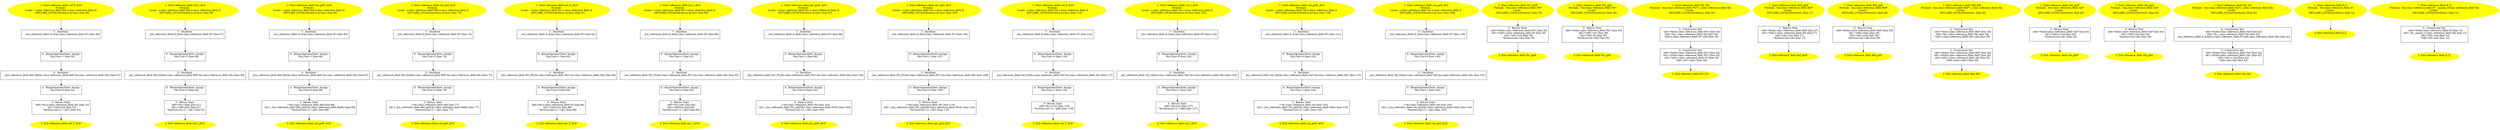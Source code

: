 /* @generated */
digraph iCFG {
"reference_field::ref_F_div0{d41d8cd98f00b204e9800998ecf8427e_ZN15reference_field10ref_F_div0Ev}.5376ac4040a6a7f900b4bb982e7422bc_1" [label="1: Start reference_field::ref_F_div0\nFormals: \nLocals:  r:class reference_field::Ref x:class reference_field::X \n   DECLARE_LOCALS(&return,&r,&x); [line 48]\n " color=yellow style=filled]
	

	 "reference_field::ref_F_div0{d41d8cd98f00b204e9800998ecf8427e_ZN15reference_field10ref_F_div0Ev}.5376ac4040a6a7f900b4bb982e7422bc_1" -> "reference_field::ref_F_div0{d41d8cd98f00b204e9800998ecf8427e_ZN15reference_field10ref_F_div0Ev}.5376ac4040a6a7f900b4bb982e7422bc_7" ;
"reference_field::ref_F_div0{d41d8cd98f00b204e9800998ecf8427e_ZN15reference_field10ref_F_div0Ev}.5376ac4040a6a7f900b4bb982e7422bc_2" [label="2: Exit reference_field::ref_F_div0 \n  " color=yellow style=filled]
	

"reference_field::ref_F_div0{d41d8cd98f00b204e9800998ecf8427e_ZN15reference_field10ref_F_div0Ev}.5376ac4040a6a7f900b4bb982e7422bc_3" [label="3:  Return Stmt \n   n$0=*&r.x:class reference_field::X& [line 53]\n  n$1=*n$0.f:int [line 53]\n  *&return:int=(1 / n$1) [line 53]\n " shape="box"]
	

	 "reference_field::ref_F_div0{d41d8cd98f00b204e9800998ecf8427e_ZN15reference_field10ref_F_div0Ev}.5376ac4040a6a7f900b4bb982e7422bc_3" -> "reference_field::ref_F_div0{d41d8cd98f00b204e9800998ecf8427e_ZN15reference_field10ref_F_div0Ev}.5376ac4040a6a7f900b4bb982e7422bc_2" ;
"reference_field::ref_F_div0{d41d8cd98f00b204e9800998ecf8427e_ZN15reference_field10ref_F_div0Ev}.5376ac4040a6a7f900b4bb982e7422bc_4" [label="4:  BinaryOperatorStmt: Assign \n   *&x.f:int=0 [line 52]\n " shape="box"]
	

	 "reference_field::ref_F_div0{d41d8cd98f00b204e9800998ecf8427e_ZN15reference_field10ref_F_div0Ev}.5376ac4040a6a7f900b4bb982e7422bc_4" -> "reference_field::ref_F_div0{d41d8cd98f00b204e9800998ecf8427e_ZN15reference_field10ref_F_div0Ev}.5376ac4040a6a7f900b4bb982e7422bc_3" ;
"reference_field::ref_F_div0{d41d8cd98f00b204e9800998ecf8427e_ZN15reference_field10ref_F_div0Ev}.5376ac4040a6a7f900b4bb982e7422bc_5" [label="5:  DeclStmt \n   _fun_reference_field::Ref_Ref(&r:class reference_field::Ref*,&x:class reference_field::X&) [line 51]\n " shape="box"]
	

	 "reference_field::ref_F_div0{d41d8cd98f00b204e9800998ecf8427e_ZN15reference_field10ref_F_div0Ev}.5376ac4040a6a7f900b4bb982e7422bc_5" -> "reference_field::ref_F_div0{d41d8cd98f00b204e9800998ecf8427e_ZN15reference_field10ref_F_div0Ev}.5376ac4040a6a7f900b4bb982e7422bc_4" ;
"reference_field::ref_F_div0{d41d8cd98f00b204e9800998ecf8427e_ZN15reference_field10ref_F_div0Ev}.5376ac4040a6a7f900b4bb982e7422bc_6" [label="6:  BinaryOperatorStmt: Assign \n   *&x.f:int=1 [line 50]\n " shape="box"]
	

	 "reference_field::ref_F_div0{d41d8cd98f00b204e9800998ecf8427e_ZN15reference_field10ref_F_div0Ev}.5376ac4040a6a7f900b4bb982e7422bc_6" -> "reference_field::ref_F_div0{d41d8cd98f00b204e9800998ecf8427e_ZN15reference_field10ref_F_div0Ev}.5376ac4040a6a7f900b4bb982e7422bc_5" ;
"reference_field::ref_F_div0{d41d8cd98f00b204e9800998ecf8427e_ZN15reference_field10ref_F_div0Ev}.5376ac4040a6a7f900b4bb982e7422bc_7" [label="7:  DeclStmt \n   _fun_reference_field::X_X(&x:class reference_field::X*) [line 49]\n " shape="box"]
	

	 "reference_field::ref_F_div0{d41d8cd98f00b204e9800998ecf8427e_ZN15reference_field10ref_F_div0Ev}.5376ac4040a6a7f900b4bb982e7422bc_7" -> "reference_field::ref_F_div0{d41d8cd98f00b204e9800998ecf8427e_ZN15reference_field10ref_F_div0Ev}.5376ac4040a6a7f900b4bb982e7422bc_6" ;
"reference_field::ref_I_div0{d41d8cd98f00b204e9800998ecf8427e_ZN15reference_field10ref_I_div0Ev}.0bd2008b8587002a989e1bcf33d28ccc_1" [label="1: Start reference_field::ref_I_div0\nFormals: \nLocals:  r:class reference_field::Ref x:class reference_field::X \n   DECLARE_LOCALS(&return,&r,&x); [line 56]\n " color=yellow style=filled]
	

	 "reference_field::ref_I_div0{d41d8cd98f00b204e9800998ecf8427e_ZN15reference_field10ref_I_div0Ev}.0bd2008b8587002a989e1bcf33d28ccc_1" -> "reference_field::ref_I_div0{d41d8cd98f00b204e9800998ecf8427e_ZN15reference_field10ref_I_div0Ev}.0bd2008b8587002a989e1bcf33d28ccc_7" ;
"reference_field::ref_I_div0{d41d8cd98f00b204e9800998ecf8427e_ZN15reference_field10ref_I_div0Ev}.0bd2008b8587002a989e1bcf33d28ccc_2" [label="2: Exit reference_field::ref_I_div0 \n  " color=yellow style=filled]
	

"reference_field::ref_I_div0{d41d8cd98f00b204e9800998ecf8427e_ZN15reference_field10ref_I_div0Ev}.0bd2008b8587002a989e1bcf33d28ccc_3" [label="3:  Return Stmt \n   n$0=*&r.i:int& [line 61]\n  n$1=*n$0:int& [line 61]\n  *&return:int=(1 / n$1) [line 61]\n " shape="box"]
	

	 "reference_field::ref_I_div0{d41d8cd98f00b204e9800998ecf8427e_ZN15reference_field10ref_I_div0Ev}.0bd2008b8587002a989e1bcf33d28ccc_3" -> "reference_field::ref_I_div0{d41d8cd98f00b204e9800998ecf8427e_ZN15reference_field10ref_I_div0Ev}.0bd2008b8587002a989e1bcf33d28ccc_2" ;
"reference_field::ref_I_div0{d41d8cd98f00b204e9800998ecf8427e_ZN15reference_field10ref_I_div0Ev}.0bd2008b8587002a989e1bcf33d28ccc_4" [label="4:  BinaryOperatorStmt: Assign \n   *&x.f:int=0 [line 60]\n " shape="box"]
	

	 "reference_field::ref_I_div0{d41d8cd98f00b204e9800998ecf8427e_ZN15reference_field10ref_I_div0Ev}.0bd2008b8587002a989e1bcf33d28ccc_4" -> "reference_field::ref_I_div0{d41d8cd98f00b204e9800998ecf8427e_ZN15reference_field10ref_I_div0Ev}.0bd2008b8587002a989e1bcf33d28ccc_3" ;
"reference_field::ref_I_div0{d41d8cd98f00b204e9800998ecf8427e_ZN15reference_field10ref_I_div0Ev}.0bd2008b8587002a989e1bcf33d28ccc_5" [label="5:  DeclStmt \n   _fun_reference_field::Ref_Ref(&r:class reference_field::Ref*,&x:class reference_field::X&) [line 59]\n " shape="box"]
	

	 "reference_field::ref_I_div0{d41d8cd98f00b204e9800998ecf8427e_ZN15reference_field10ref_I_div0Ev}.0bd2008b8587002a989e1bcf33d28ccc_5" -> "reference_field::ref_I_div0{d41d8cd98f00b204e9800998ecf8427e_ZN15reference_field10ref_I_div0Ev}.0bd2008b8587002a989e1bcf33d28ccc_4" ;
"reference_field::ref_I_div0{d41d8cd98f00b204e9800998ecf8427e_ZN15reference_field10ref_I_div0Ev}.0bd2008b8587002a989e1bcf33d28ccc_6" [label="6:  BinaryOperatorStmt: Assign \n   *&x.f:int=1 [line 58]\n " shape="box"]
	

	 "reference_field::ref_I_div0{d41d8cd98f00b204e9800998ecf8427e_ZN15reference_field10ref_I_div0Ev}.0bd2008b8587002a989e1bcf33d28ccc_6" -> "reference_field::ref_I_div0{d41d8cd98f00b204e9800998ecf8427e_ZN15reference_field10ref_I_div0Ev}.0bd2008b8587002a989e1bcf33d28ccc_5" ;
"reference_field::ref_I_div0{d41d8cd98f00b204e9800998ecf8427e_ZN15reference_field10ref_I_div0Ev}.0bd2008b8587002a989e1bcf33d28ccc_7" [label="7:  DeclStmt \n   _fun_reference_field::X_X(&x:class reference_field::X*) [line 57]\n " shape="box"]
	

	 "reference_field::ref_I_div0{d41d8cd98f00b204e9800998ecf8427e_ZN15reference_field10ref_I_div0Ev}.0bd2008b8587002a989e1bcf33d28ccc_7" -> "reference_field::ref_I_div0{d41d8cd98f00b204e9800998ecf8427e_ZN15reference_field10ref_I_div0Ev}.0bd2008b8587002a989e1bcf33d28ccc_6" ;
"reference_field::ref_getF_div0{d41d8cd98f00b204e9800998ecf8427e_ZN15reference_field13ref_getF_div0Ev.10c407c8a0c34ab17300a4da51a9364c_1" [label="1: Start reference_field::ref_getF_div0\nFormals: \nLocals:  r:class reference_field::Ref x:class reference_field::X \n   DECLARE_LOCALS(&return,&r,&x); [line 64]\n " color=yellow style=filled]
	

	 "reference_field::ref_getF_div0{d41d8cd98f00b204e9800998ecf8427e_ZN15reference_field13ref_getF_div0Ev.10c407c8a0c34ab17300a4da51a9364c_1" -> "reference_field::ref_getF_div0{d41d8cd98f00b204e9800998ecf8427e_ZN15reference_field13ref_getF_div0Ev.10c407c8a0c34ab17300a4da51a9364c_7" ;
"reference_field::ref_getF_div0{d41d8cd98f00b204e9800998ecf8427e_ZN15reference_field13ref_getF_div0Ev.10c407c8a0c34ab17300a4da51a9364c_2" [label="2: Exit reference_field::ref_getF_div0 \n  " color=yellow style=filled]
	

"reference_field::ref_getF_div0{d41d8cd98f00b204e9800998ecf8427e_ZN15reference_field13ref_getF_div0Ev.10c407c8a0c34ab17300a4da51a9364c_3" [label="3:  Return Stmt \n   _=*&r:class reference_field::Ref [line 69]\n  n$1=_fun_reference_field::Ref_getF(&r:class reference_field::Ref&) [line 69]\n  *&return:int=(1 / n$1) [line 69]\n " shape="box"]
	

	 "reference_field::ref_getF_div0{d41d8cd98f00b204e9800998ecf8427e_ZN15reference_field13ref_getF_div0Ev.10c407c8a0c34ab17300a4da51a9364c_3" -> "reference_field::ref_getF_div0{d41d8cd98f00b204e9800998ecf8427e_ZN15reference_field13ref_getF_div0Ev.10c407c8a0c34ab17300a4da51a9364c_2" ;
"reference_field::ref_getF_div0{d41d8cd98f00b204e9800998ecf8427e_ZN15reference_field13ref_getF_div0Ev.10c407c8a0c34ab17300a4da51a9364c_4" [label="4:  BinaryOperatorStmt: Assign \n   *&x.f:int=0 [line 68]\n " shape="box"]
	

	 "reference_field::ref_getF_div0{d41d8cd98f00b204e9800998ecf8427e_ZN15reference_field13ref_getF_div0Ev.10c407c8a0c34ab17300a4da51a9364c_4" -> "reference_field::ref_getF_div0{d41d8cd98f00b204e9800998ecf8427e_ZN15reference_field13ref_getF_div0Ev.10c407c8a0c34ab17300a4da51a9364c_3" ;
"reference_field::ref_getF_div0{d41d8cd98f00b204e9800998ecf8427e_ZN15reference_field13ref_getF_div0Ev.10c407c8a0c34ab17300a4da51a9364c_5" [label="5:  DeclStmt \n   _fun_reference_field::Ref_Ref(&r:class reference_field::Ref*,&x:class reference_field::X&) [line 67]\n " shape="box"]
	

	 "reference_field::ref_getF_div0{d41d8cd98f00b204e9800998ecf8427e_ZN15reference_field13ref_getF_div0Ev.10c407c8a0c34ab17300a4da51a9364c_5" -> "reference_field::ref_getF_div0{d41d8cd98f00b204e9800998ecf8427e_ZN15reference_field13ref_getF_div0Ev.10c407c8a0c34ab17300a4da51a9364c_4" ;
"reference_field::ref_getF_div0{d41d8cd98f00b204e9800998ecf8427e_ZN15reference_field13ref_getF_div0Ev.10c407c8a0c34ab17300a4da51a9364c_6" [label="6:  BinaryOperatorStmt: Assign \n   *&x.f:int=1 [line 66]\n " shape="box"]
	

	 "reference_field::ref_getF_div0{d41d8cd98f00b204e9800998ecf8427e_ZN15reference_field13ref_getF_div0Ev.10c407c8a0c34ab17300a4da51a9364c_6" -> "reference_field::ref_getF_div0{d41d8cd98f00b204e9800998ecf8427e_ZN15reference_field13ref_getF_div0Ev.10c407c8a0c34ab17300a4da51a9364c_5" ;
"reference_field::ref_getF_div0{d41d8cd98f00b204e9800998ecf8427e_ZN15reference_field13ref_getF_div0Ev.10c407c8a0c34ab17300a4da51a9364c_7" [label="7:  DeclStmt \n   _fun_reference_field::X_X(&x:class reference_field::X*) [line 65]\n " shape="box"]
	

	 "reference_field::ref_getF_div0{d41d8cd98f00b204e9800998ecf8427e_ZN15reference_field13ref_getF_div0Ev.10c407c8a0c34ab17300a4da51a9364c_7" -> "reference_field::ref_getF_div0{d41d8cd98f00b204e9800998ecf8427e_ZN15reference_field13ref_getF_div0Ev.10c407c8a0c34ab17300a4da51a9364c_6" ;
"reference_field::ref_getI_div0{d41d8cd98f00b204e9800998ecf8427e_ZN15reference_field13ref_getI_div0Ev.dad8cfad0f203c70ce2f1fa9f1b1fd02_1" [label="1: Start reference_field::ref_getI_div0\nFormals: \nLocals:  r:class reference_field::Ref x:class reference_field::X \n   DECLARE_LOCALS(&return,&r,&x); [line 72]\n " color=yellow style=filled]
	

	 "reference_field::ref_getI_div0{d41d8cd98f00b204e9800998ecf8427e_ZN15reference_field13ref_getI_div0Ev.dad8cfad0f203c70ce2f1fa9f1b1fd02_1" -> "reference_field::ref_getI_div0{d41d8cd98f00b204e9800998ecf8427e_ZN15reference_field13ref_getI_div0Ev.dad8cfad0f203c70ce2f1fa9f1b1fd02_7" ;
"reference_field::ref_getI_div0{d41d8cd98f00b204e9800998ecf8427e_ZN15reference_field13ref_getI_div0Ev.dad8cfad0f203c70ce2f1fa9f1b1fd02_2" [label="2: Exit reference_field::ref_getI_div0 \n  " color=yellow style=filled]
	

"reference_field::ref_getI_div0{d41d8cd98f00b204e9800998ecf8427e_ZN15reference_field13ref_getI_div0Ev.dad8cfad0f203c70ce2f1fa9f1b1fd02_3" [label="3:  Return Stmt \n   _=*&r:class reference_field::Ref [line 77]\n  n$1=_fun_reference_field::Ref_getI(&r:class reference_field::Ref&) [line 77]\n  *&return:int=(1 / n$1) [line 77]\n " shape="box"]
	

	 "reference_field::ref_getI_div0{d41d8cd98f00b204e9800998ecf8427e_ZN15reference_field13ref_getI_div0Ev.dad8cfad0f203c70ce2f1fa9f1b1fd02_3" -> "reference_field::ref_getI_div0{d41d8cd98f00b204e9800998ecf8427e_ZN15reference_field13ref_getI_div0Ev.dad8cfad0f203c70ce2f1fa9f1b1fd02_2" ;
"reference_field::ref_getI_div0{d41d8cd98f00b204e9800998ecf8427e_ZN15reference_field13ref_getI_div0Ev.dad8cfad0f203c70ce2f1fa9f1b1fd02_4" [label="4:  BinaryOperatorStmt: Assign \n   *&x.f:int=0 [line 76]\n " shape="box"]
	

	 "reference_field::ref_getI_div0{d41d8cd98f00b204e9800998ecf8427e_ZN15reference_field13ref_getI_div0Ev.dad8cfad0f203c70ce2f1fa9f1b1fd02_4" -> "reference_field::ref_getI_div0{d41d8cd98f00b204e9800998ecf8427e_ZN15reference_field13ref_getI_div0Ev.dad8cfad0f203c70ce2f1fa9f1b1fd02_3" ;
"reference_field::ref_getI_div0{d41d8cd98f00b204e9800998ecf8427e_ZN15reference_field13ref_getI_div0Ev.dad8cfad0f203c70ce2f1fa9f1b1fd02_5" [label="5:  DeclStmt \n   _fun_reference_field::Ref_Ref(&r:class reference_field::Ref*,&x:class reference_field::X&) [line 75]\n " shape="box"]
	

	 "reference_field::ref_getI_div0{d41d8cd98f00b204e9800998ecf8427e_ZN15reference_field13ref_getI_div0Ev.dad8cfad0f203c70ce2f1fa9f1b1fd02_5" -> "reference_field::ref_getI_div0{d41d8cd98f00b204e9800998ecf8427e_ZN15reference_field13ref_getI_div0Ev.dad8cfad0f203c70ce2f1fa9f1b1fd02_4" ;
"reference_field::ref_getI_div0{d41d8cd98f00b204e9800998ecf8427e_ZN15reference_field13ref_getI_div0Ev.dad8cfad0f203c70ce2f1fa9f1b1fd02_6" [label="6:  BinaryOperatorStmt: Assign \n   *&x.f:int=1 [line 74]\n " shape="box"]
	

	 "reference_field::ref_getI_div0{d41d8cd98f00b204e9800998ecf8427e_ZN15reference_field13ref_getI_div0Ev.dad8cfad0f203c70ce2f1fa9f1b1fd02_6" -> "reference_field::ref_getI_div0{d41d8cd98f00b204e9800998ecf8427e_ZN15reference_field13ref_getI_div0Ev.dad8cfad0f203c70ce2f1fa9f1b1fd02_5" ;
"reference_field::ref_getI_div0{d41d8cd98f00b204e9800998ecf8427e_ZN15reference_field13ref_getI_div0Ev.dad8cfad0f203c70ce2f1fa9f1b1fd02_7" [label="7:  DeclStmt \n   _fun_reference_field::X_X(&x:class reference_field::X*) [line 73]\n " shape="box"]
	

	 "reference_field::ref_getI_div0{d41d8cd98f00b204e9800998ecf8427e_ZN15reference_field13ref_getI_div0Ev.dad8cfad0f203c70ce2f1fa9f1b1fd02_7" -> "reference_field::ref_getI_div0{d41d8cd98f00b204e9800998ecf8427e_ZN15reference_field13ref_getI_div0Ev.dad8cfad0f203c70ce2f1fa9f1b1fd02_6" ;
"reference_field::ptr_F_div0{d41d8cd98f00b204e9800998ecf8427e_ZN15reference_field10ptr_F_div0Ev}.262a3d7d4a0e1e597de1da74fee2d040_1" [label="1: Start reference_field::ptr_F_div0\nFormals: \nLocals:  r:class reference_field::Ptr x:class reference_field::X \n   DECLARE_LOCALS(&return,&r,&x); [line 81]\n " color=yellow style=filled]
	

	 "reference_field::ptr_F_div0{d41d8cd98f00b204e9800998ecf8427e_ZN15reference_field10ptr_F_div0Ev}.262a3d7d4a0e1e597de1da74fee2d040_1" -> "reference_field::ptr_F_div0{d41d8cd98f00b204e9800998ecf8427e_ZN15reference_field10ptr_F_div0Ev}.262a3d7d4a0e1e597de1da74fee2d040_7" ;
"reference_field::ptr_F_div0{d41d8cd98f00b204e9800998ecf8427e_ZN15reference_field10ptr_F_div0Ev}.262a3d7d4a0e1e597de1da74fee2d040_2" [label="2: Exit reference_field::ptr_F_div0 \n  " color=yellow style=filled]
	

"reference_field::ptr_F_div0{d41d8cd98f00b204e9800998ecf8427e_ZN15reference_field10ptr_F_div0Ev}.262a3d7d4a0e1e597de1da74fee2d040_3" [label="3:  Return Stmt \n   n$0=*&r.x:class reference_field::X* [line 86]\n  n$1=*n$0.f:int [line 86]\n  *&return:int=(1 / n$1) [line 86]\n " shape="box"]
	

	 "reference_field::ptr_F_div0{d41d8cd98f00b204e9800998ecf8427e_ZN15reference_field10ptr_F_div0Ev}.262a3d7d4a0e1e597de1da74fee2d040_3" -> "reference_field::ptr_F_div0{d41d8cd98f00b204e9800998ecf8427e_ZN15reference_field10ptr_F_div0Ev}.262a3d7d4a0e1e597de1da74fee2d040_2" ;
"reference_field::ptr_F_div0{d41d8cd98f00b204e9800998ecf8427e_ZN15reference_field10ptr_F_div0Ev}.262a3d7d4a0e1e597de1da74fee2d040_4" [label="4:  BinaryOperatorStmt: Assign \n   *&x.f:int=0 [line 85]\n " shape="box"]
	

	 "reference_field::ptr_F_div0{d41d8cd98f00b204e9800998ecf8427e_ZN15reference_field10ptr_F_div0Ev}.262a3d7d4a0e1e597de1da74fee2d040_4" -> "reference_field::ptr_F_div0{d41d8cd98f00b204e9800998ecf8427e_ZN15reference_field10ptr_F_div0Ev}.262a3d7d4a0e1e597de1da74fee2d040_3" ;
"reference_field::ptr_F_div0{d41d8cd98f00b204e9800998ecf8427e_ZN15reference_field10ptr_F_div0Ev}.262a3d7d4a0e1e597de1da74fee2d040_5" [label="5:  DeclStmt \n   _fun_reference_field::Ptr_Ptr(&r:class reference_field::Ptr*,&x:class reference_field::X&) [line 84]\n " shape="box"]
	

	 "reference_field::ptr_F_div0{d41d8cd98f00b204e9800998ecf8427e_ZN15reference_field10ptr_F_div0Ev}.262a3d7d4a0e1e597de1da74fee2d040_5" -> "reference_field::ptr_F_div0{d41d8cd98f00b204e9800998ecf8427e_ZN15reference_field10ptr_F_div0Ev}.262a3d7d4a0e1e597de1da74fee2d040_4" ;
"reference_field::ptr_F_div0{d41d8cd98f00b204e9800998ecf8427e_ZN15reference_field10ptr_F_div0Ev}.262a3d7d4a0e1e597de1da74fee2d040_6" [label="6:  BinaryOperatorStmt: Assign \n   *&x.f:int=1 [line 83]\n " shape="box"]
	

	 "reference_field::ptr_F_div0{d41d8cd98f00b204e9800998ecf8427e_ZN15reference_field10ptr_F_div0Ev}.262a3d7d4a0e1e597de1da74fee2d040_6" -> "reference_field::ptr_F_div0{d41d8cd98f00b204e9800998ecf8427e_ZN15reference_field10ptr_F_div0Ev}.262a3d7d4a0e1e597de1da74fee2d040_5" ;
"reference_field::ptr_F_div0{d41d8cd98f00b204e9800998ecf8427e_ZN15reference_field10ptr_F_div0Ev}.262a3d7d4a0e1e597de1da74fee2d040_7" [label="7:  DeclStmt \n   _fun_reference_field::X_X(&x:class reference_field::X*) [line 82]\n " shape="box"]
	

	 "reference_field::ptr_F_div0{d41d8cd98f00b204e9800998ecf8427e_ZN15reference_field10ptr_F_div0Ev}.262a3d7d4a0e1e597de1da74fee2d040_7" -> "reference_field::ptr_F_div0{d41d8cd98f00b204e9800998ecf8427e_ZN15reference_field10ptr_F_div0Ev}.262a3d7d4a0e1e597de1da74fee2d040_6" ;
"reference_field::ptr_I_div0{d41d8cd98f00b204e9800998ecf8427e_ZN15reference_field10ptr_I_div0Ev}.eb578f537a7e63ca39eea15570da3a5b_1" [label="1: Start reference_field::ptr_I_div0\nFormals: \nLocals:  r:class reference_field::Ptr x:class reference_field::X \n   DECLARE_LOCALS(&return,&r,&x); [line 89]\n " color=yellow style=filled]
	

	 "reference_field::ptr_I_div0{d41d8cd98f00b204e9800998ecf8427e_ZN15reference_field10ptr_I_div0Ev}.eb578f537a7e63ca39eea15570da3a5b_1" -> "reference_field::ptr_I_div0{d41d8cd98f00b204e9800998ecf8427e_ZN15reference_field10ptr_I_div0Ev}.eb578f537a7e63ca39eea15570da3a5b_7" ;
"reference_field::ptr_I_div0{d41d8cd98f00b204e9800998ecf8427e_ZN15reference_field10ptr_I_div0Ev}.eb578f537a7e63ca39eea15570da3a5b_2" [label="2: Exit reference_field::ptr_I_div0 \n  " color=yellow style=filled]
	

"reference_field::ptr_I_div0{d41d8cd98f00b204e9800998ecf8427e_ZN15reference_field10ptr_I_div0Ev}.eb578f537a7e63ca39eea15570da3a5b_3" [label="3:  Return Stmt \n   n$0=*&r.i:int* [line 94]\n  n$1=*n$0:int [line 94]\n  *&return:int=(1 / n$1) [line 94]\n " shape="box"]
	

	 "reference_field::ptr_I_div0{d41d8cd98f00b204e9800998ecf8427e_ZN15reference_field10ptr_I_div0Ev}.eb578f537a7e63ca39eea15570da3a5b_3" -> "reference_field::ptr_I_div0{d41d8cd98f00b204e9800998ecf8427e_ZN15reference_field10ptr_I_div0Ev}.eb578f537a7e63ca39eea15570da3a5b_2" ;
"reference_field::ptr_I_div0{d41d8cd98f00b204e9800998ecf8427e_ZN15reference_field10ptr_I_div0Ev}.eb578f537a7e63ca39eea15570da3a5b_4" [label="4:  BinaryOperatorStmt: Assign \n   *&x.f:int=0 [line 93]\n " shape="box"]
	

	 "reference_field::ptr_I_div0{d41d8cd98f00b204e9800998ecf8427e_ZN15reference_field10ptr_I_div0Ev}.eb578f537a7e63ca39eea15570da3a5b_4" -> "reference_field::ptr_I_div0{d41d8cd98f00b204e9800998ecf8427e_ZN15reference_field10ptr_I_div0Ev}.eb578f537a7e63ca39eea15570da3a5b_3" ;
"reference_field::ptr_I_div0{d41d8cd98f00b204e9800998ecf8427e_ZN15reference_field10ptr_I_div0Ev}.eb578f537a7e63ca39eea15570da3a5b_5" [label="5:  DeclStmt \n   _fun_reference_field::Ptr_Ptr(&r:class reference_field::Ptr*,&x:class reference_field::X&) [line 92]\n " shape="box"]
	

	 "reference_field::ptr_I_div0{d41d8cd98f00b204e9800998ecf8427e_ZN15reference_field10ptr_I_div0Ev}.eb578f537a7e63ca39eea15570da3a5b_5" -> "reference_field::ptr_I_div0{d41d8cd98f00b204e9800998ecf8427e_ZN15reference_field10ptr_I_div0Ev}.eb578f537a7e63ca39eea15570da3a5b_4" ;
"reference_field::ptr_I_div0{d41d8cd98f00b204e9800998ecf8427e_ZN15reference_field10ptr_I_div0Ev}.eb578f537a7e63ca39eea15570da3a5b_6" [label="6:  BinaryOperatorStmt: Assign \n   *&x.f:int=1 [line 91]\n " shape="box"]
	

	 "reference_field::ptr_I_div0{d41d8cd98f00b204e9800998ecf8427e_ZN15reference_field10ptr_I_div0Ev}.eb578f537a7e63ca39eea15570da3a5b_6" -> "reference_field::ptr_I_div0{d41d8cd98f00b204e9800998ecf8427e_ZN15reference_field10ptr_I_div0Ev}.eb578f537a7e63ca39eea15570da3a5b_5" ;
"reference_field::ptr_I_div0{d41d8cd98f00b204e9800998ecf8427e_ZN15reference_field10ptr_I_div0Ev}.eb578f537a7e63ca39eea15570da3a5b_7" [label="7:  DeclStmt \n   _fun_reference_field::X_X(&x:class reference_field::X*) [line 90]\n " shape="box"]
	

	 "reference_field::ptr_I_div0{d41d8cd98f00b204e9800998ecf8427e_ZN15reference_field10ptr_I_div0Ev}.eb578f537a7e63ca39eea15570da3a5b_7" -> "reference_field::ptr_I_div0{d41d8cd98f00b204e9800998ecf8427e_ZN15reference_field10ptr_I_div0Ev}.eb578f537a7e63ca39eea15570da3a5b_6" ;
"reference_field::ptr_getF_div0{d41d8cd98f00b204e9800998ecf8427e_ZN15reference_field13ptr_getF_div0Ev.bd3cb809845a0db93b98562d7a1306db_1" [label="1: Start reference_field::ptr_getF_div0\nFormals: \nLocals:  r:class reference_field::Ptr x:class reference_field::X \n   DECLARE_LOCALS(&return,&r,&x); [line 97]\n " color=yellow style=filled]
	

	 "reference_field::ptr_getF_div0{d41d8cd98f00b204e9800998ecf8427e_ZN15reference_field13ptr_getF_div0Ev.bd3cb809845a0db93b98562d7a1306db_1" -> "reference_field::ptr_getF_div0{d41d8cd98f00b204e9800998ecf8427e_ZN15reference_field13ptr_getF_div0Ev.bd3cb809845a0db93b98562d7a1306db_7" ;
"reference_field::ptr_getF_div0{d41d8cd98f00b204e9800998ecf8427e_ZN15reference_field13ptr_getF_div0Ev.bd3cb809845a0db93b98562d7a1306db_2" [label="2: Exit reference_field::ptr_getF_div0 \n  " color=yellow style=filled]
	

"reference_field::ptr_getF_div0{d41d8cd98f00b204e9800998ecf8427e_ZN15reference_field13ptr_getF_div0Ev.bd3cb809845a0db93b98562d7a1306db_3" [label="3:  Return Stmt \n   _=*&r:class reference_field::Ptr [line 102]\n  n$1=_fun_reference_field::Ptr_getF(&r:class reference_field::Ptr&) [line 102]\n  *&return:int=(1 / n$1) [line 102]\n " shape="box"]
	

	 "reference_field::ptr_getF_div0{d41d8cd98f00b204e9800998ecf8427e_ZN15reference_field13ptr_getF_div0Ev.bd3cb809845a0db93b98562d7a1306db_3" -> "reference_field::ptr_getF_div0{d41d8cd98f00b204e9800998ecf8427e_ZN15reference_field13ptr_getF_div0Ev.bd3cb809845a0db93b98562d7a1306db_2" ;
"reference_field::ptr_getF_div0{d41d8cd98f00b204e9800998ecf8427e_ZN15reference_field13ptr_getF_div0Ev.bd3cb809845a0db93b98562d7a1306db_4" [label="4:  BinaryOperatorStmt: Assign \n   *&x.f:int=0 [line 101]\n " shape="box"]
	

	 "reference_field::ptr_getF_div0{d41d8cd98f00b204e9800998ecf8427e_ZN15reference_field13ptr_getF_div0Ev.bd3cb809845a0db93b98562d7a1306db_4" -> "reference_field::ptr_getF_div0{d41d8cd98f00b204e9800998ecf8427e_ZN15reference_field13ptr_getF_div0Ev.bd3cb809845a0db93b98562d7a1306db_3" ;
"reference_field::ptr_getF_div0{d41d8cd98f00b204e9800998ecf8427e_ZN15reference_field13ptr_getF_div0Ev.bd3cb809845a0db93b98562d7a1306db_5" [label="5:  DeclStmt \n   _fun_reference_field::Ptr_Ptr(&r:class reference_field::Ptr*,&x:class reference_field::X&) [line 100]\n " shape="box"]
	

	 "reference_field::ptr_getF_div0{d41d8cd98f00b204e9800998ecf8427e_ZN15reference_field13ptr_getF_div0Ev.bd3cb809845a0db93b98562d7a1306db_5" -> "reference_field::ptr_getF_div0{d41d8cd98f00b204e9800998ecf8427e_ZN15reference_field13ptr_getF_div0Ev.bd3cb809845a0db93b98562d7a1306db_4" ;
"reference_field::ptr_getF_div0{d41d8cd98f00b204e9800998ecf8427e_ZN15reference_field13ptr_getF_div0Ev.bd3cb809845a0db93b98562d7a1306db_6" [label="6:  BinaryOperatorStmt: Assign \n   *&x.f:int=1 [line 99]\n " shape="box"]
	

	 "reference_field::ptr_getF_div0{d41d8cd98f00b204e9800998ecf8427e_ZN15reference_field13ptr_getF_div0Ev.bd3cb809845a0db93b98562d7a1306db_6" -> "reference_field::ptr_getF_div0{d41d8cd98f00b204e9800998ecf8427e_ZN15reference_field13ptr_getF_div0Ev.bd3cb809845a0db93b98562d7a1306db_5" ;
"reference_field::ptr_getF_div0{d41d8cd98f00b204e9800998ecf8427e_ZN15reference_field13ptr_getF_div0Ev.bd3cb809845a0db93b98562d7a1306db_7" [label="7:  DeclStmt \n   _fun_reference_field::X_X(&x:class reference_field::X*) [line 98]\n " shape="box"]
	

	 "reference_field::ptr_getF_div0{d41d8cd98f00b204e9800998ecf8427e_ZN15reference_field13ptr_getF_div0Ev.bd3cb809845a0db93b98562d7a1306db_7" -> "reference_field::ptr_getF_div0{d41d8cd98f00b204e9800998ecf8427e_ZN15reference_field13ptr_getF_div0Ev.bd3cb809845a0db93b98562d7a1306db_6" ;
"reference_field::ptr_getI_div0{d41d8cd98f00b204e9800998ecf8427e_ZN15reference_field13ptr_getI_div0Ev.10f8aab0fd4eb0b43dbf882dcfe04ee4_1" [label="1: Start reference_field::ptr_getI_div0\nFormals: \nLocals:  r:class reference_field::Ptr x:class reference_field::X \n   DECLARE_LOCALS(&return,&r,&x); [line 105]\n " color=yellow style=filled]
	

	 "reference_field::ptr_getI_div0{d41d8cd98f00b204e9800998ecf8427e_ZN15reference_field13ptr_getI_div0Ev.10f8aab0fd4eb0b43dbf882dcfe04ee4_1" -> "reference_field::ptr_getI_div0{d41d8cd98f00b204e9800998ecf8427e_ZN15reference_field13ptr_getI_div0Ev.10f8aab0fd4eb0b43dbf882dcfe04ee4_7" ;
"reference_field::ptr_getI_div0{d41d8cd98f00b204e9800998ecf8427e_ZN15reference_field13ptr_getI_div0Ev.10f8aab0fd4eb0b43dbf882dcfe04ee4_2" [label="2: Exit reference_field::ptr_getI_div0 \n  " color=yellow style=filled]
	

"reference_field::ptr_getI_div0{d41d8cd98f00b204e9800998ecf8427e_ZN15reference_field13ptr_getI_div0Ev.10f8aab0fd4eb0b43dbf882dcfe04ee4_3" [label="3:  Return Stmt \n   _=*&r:class reference_field::Ptr [line 110]\n  n$1=_fun_reference_field::Ptr_getI(&r:class reference_field::Ptr&) [line 110]\n  *&return:int=(1 / n$1) [line 110]\n " shape="box"]
	

	 "reference_field::ptr_getI_div0{d41d8cd98f00b204e9800998ecf8427e_ZN15reference_field13ptr_getI_div0Ev.10f8aab0fd4eb0b43dbf882dcfe04ee4_3" -> "reference_field::ptr_getI_div0{d41d8cd98f00b204e9800998ecf8427e_ZN15reference_field13ptr_getI_div0Ev.10f8aab0fd4eb0b43dbf882dcfe04ee4_2" ;
"reference_field::ptr_getI_div0{d41d8cd98f00b204e9800998ecf8427e_ZN15reference_field13ptr_getI_div0Ev.10f8aab0fd4eb0b43dbf882dcfe04ee4_4" [label="4:  BinaryOperatorStmt: Assign \n   *&x.f:int=0 [line 109]\n " shape="box"]
	

	 "reference_field::ptr_getI_div0{d41d8cd98f00b204e9800998ecf8427e_ZN15reference_field13ptr_getI_div0Ev.10f8aab0fd4eb0b43dbf882dcfe04ee4_4" -> "reference_field::ptr_getI_div0{d41d8cd98f00b204e9800998ecf8427e_ZN15reference_field13ptr_getI_div0Ev.10f8aab0fd4eb0b43dbf882dcfe04ee4_3" ;
"reference_field::ptr_getI_div0{d41d8cd98f00b204e9800998ecf8427e_ZN15reference_field13ptr_getI_div0Ev.10f8aab0fd4eb0b43dbf882dcfe04ee4_5" [label="5:  DeclStmt \n   _fun_reference_field::Ptr_Ptr(&r:class reference_field::Ptr*,&x:class reference_field::X&) [line 108]\n " shape="box"]
	

	 "reference_field::ptr_getI_div0{d41d8cd98f00b204e9800998ecf8427e_ZN15reference_field13ptr_getI_div0Ev.10f8aab0fd4eb0b43dbf882dcfe04ee4_5" -> "reference_field::ptr_getI_div0{d41d8cd98f00b204e9800998ecf8427e_ZN15reference_field13ptr_getI_div0Ev.10f8aab0fd4eb0b43dbf882dcfe04ee4_4" ;
"reference_field::ptr_getI_div0{d41d8cd98f00b204e9800998ecf8427e_ZN15reference_field13ptr_getI_div0Ev.10f8aab0fd4eb0b43dbf882dcfe04ee4_6" [label="6:  BinaryOperatorStmt: Assign \n   *&x.f:int=1 [line 107]\n " shape="box"]
	

	 "reference_field::ptr_getI_div0{d41d8cd98f00b204e9800998ecf8427e_ZN15reference_field13ptr_getI_div0Ev.10f8aab0fd4eb0b43dbf882dcfe04ee4_6" -> "reference_field::ptr_getI_div0{d41d8cd98f00b204e9800998ecf8427e_ZN15reference_field13ptr_getI_div0Ev.10f8aab0fd4eb0b43dbf882dcfe04ee4_5" ;
"reference_field::ptr_getI_div0{d41d8cd98f00b204e9800998ecf8427e_ZN15reference_field13ptr_getI_div0Ev.10f8aab0fd4eb0b43dbf882dcfe04ee4_7" [label="7:  DeclStmt \n   _fun_reference_field::X_X(&x:class reference_field::X*) [line 106]\n " shape="box"]
	

	 "reference_field::ptr_getI_div0{d41d8cd98f00b204e9800998ecf8427e_ZN15reference_field13ptr_getI_div0Ev.10f8aab0fd4eb0b43dbf882dcfe04ee4_7" -> "reference_field::ptr_getI_div0{d41d8cd98f00b204e9800998ecf8427e_ZN15reference_field13ptr_getI_div0Ev.10f8aab0fd4eb0b43dbf882dcfe04ee4_6" ;
"reference_field::val_F_div0{d41d8cd98f00b204e9800998ecf8427e_ZN15reference_field10val_F_div0Ev}.27740cc4c3200d22e558f3f7e013b661_1" [label="1: Start reference_field::val_F_div0\nFormals: \nLocals:  r:class reference_field::Val x:class reference_field::X \n   DECLARE_LOCALS(&return,&r,&x); [line 114]\n " color=yellow style=filled]
	

	 "reference_field::val_F_div0{d41d8cd98f00b204e9800998ecf8427e_ZN15reference_field10val_F_div0Ev}.27740cc4c3200d22e558f3f7e013b661_1" -> "reference_field::val_F_div0{d41d8cd98f00b204e9800998ecf8427e_ZN15reference_field10val_F_div0Ev}.27740cc4c3200d22e558f3f7e013b661_7" ;
"reference_field::val_F_div0{d41d8cd98f00b204e9800998ecf8427e_ZN15reference_field10val_F_div0Ev}.27740cc4c3200d22e558f3f7e013b661_2" [label="2: Exit reference_field::val_F_div0 \n  " color=yellow style=filled]
	

"reference_field::val_F_div0{d41d8cd98f00b204e9800998ecf8427e_ZN15reference_field10val_F_div0Ev}.27740cc4c3200d22e558f3f7e013b661_3" [label="3:  Return Stmt \n   n$0=*&r.x.f:int [line 119]\n  *&return:int=(1 / n$0) [line 119]\n " shape="box"]
	

	 "reference_field::val_F_div0{d41d8cd98f00b204e9800998ecf8427e_ZN15reference_field10val_F_div0Ev}.27740cc4c3200d22e558f3f7e013b661_3" -> "reference_field::val_F_div0{d41d8cd98f00b204e9800998ecf8427e_ZN15reference_field10val_F_div0Ev}.27740cc4c3200d22e558f3f7e013b661_2" ;
"reference_field::val_F_div0{d41d8cd98f00b204e9800998ecf8427e_ZN15reference_field10val_F_div0Ev}.27740cc4c3200d22e558f3f7e013b661_4" [label="4:  BinaryOperatorStmt: Assign \n   *&x.f:int=1 [line 118]\n " shape="box"]
	

	 "reference_field::val_F_div0{d41d8cd98f00b204e9800998ecf8427e_ZN15reference_field10val_F_div0Ev}.27740cc4c3200d22e558f3f7e013b661_4" -> "reference_field::val_F_div0{d41d8cd98f00b204e9800998ecf8427e_ZN15reference_field10val_F_div0Ev}.27740cc4c3200d22e558f3f7e013b661_3" ;
"reference_field::val_F_div0{d41d8cd98f00b204e9800998ecf8427e_ZN15reference_field10val_F_div0Ev}.27740cc4c3200d22e558f3f7e013b661_5" [label="5:  DeclStmt \n   _fun_reference_field::Val_Val(&r:class reference_field::Val*,&x:class reference_field::X&) [line 117]\n " shape="box"]
	

	 "reference_field::val_F_div0{d41d8cd98f00b204e9800998ecf8427e_ZN15reference_field10val_F_div0Ev}.27740cc4c3200d22e558f3f7e013b661_5" -> "reference_field::val_F_div0{d41d8cd98f00b204e9800998ecf8427e_ZN15reference_field10val_F_div0Ev}.27740cc4c3200d22e558f3f7e013b661_4" ;
"reference_field::val_F_div0{d41d8cd98f00b204e9800998ecf8427e_ZN15reference_field10val_F_div0Ev}.27740cc4c3200d22e558f3f7e013b661_6" [label="6:  BinaryOperatorStmt: Assign \n   *&x.f:int=0 [line 116]\n " shape="box"]
	

	 "reference_field::val_F_div0{d41d8cd98f00b204e9800998ecf8427e_ZN15reference_field10val_F_div0Ev}.27740cc4c3200d22e558f3f7e013b661_6" -> "reference_field::val_F_div0{d41d8cd98f00b204e9800998ecf8427e_ZN15reference_field10val_F_div0Ev}.27740cc4c3200d22e558f3f7e013b661_5" ;
"reference_field::val_F_div0{d41d8cd98f00b204e9800998ecf8427e_ZN15reference_field10val_F_div0Ev}.27740cc4c3200d22e558f3f7e013b661_7" [label="7:  DeclStmt \n   _fun_reference_field::X_X(&x:class reference_field::X*) [line 115]\n " shape="box"]
	

	 "reference_field::val_F_div0{d41d8cd98f00b204e9800998ecf8427e_ZN15reference_field10val_F_div0Ev}.27740cc4c3200d22e558f3f7e013b661_7" -> "reference_field::val_F_div0{d41d8cd98f00b204e9800998ecf8427e_ZN15reference_field10val_F_div0Ev}.27740cc4c3200d22e558f3f7e013b661_6" ;
"reference_field::val_I_div0{d41d8cd98f00b204e9800998ecf8427e_ZN15reference_field10val_I_div0Ev}.caba6b844b570eae38c9d0257aad168e_1" [label="1: Start reference_field::val_I_div0\nFormals: \nLocals:  r:class reference_field::Val x:class reference_field::X \n   DECLARE_LOCALS(&return,&r,&x); [line 122]\n " color=yellow style=filled]
	

	 "reference_field::val_I_div0{d41d8cd98f00b204e9800998ecf8427e_ZN15reference_field10val_I_div0Ev}.caba6b844b570eae38c9d0257aad168e_1" -> "reference_field::val_I_div0{d41d8cd98f00b204e9800998ecf8427e_ZN15reference_field10val_I_div0Ev}.caba6b844b570eae38c9d0257aad168e_7" ;
"reference_field::val_I_div0{d41d8cd98f00b204e9800998ecf8427e_ZN15reference_field10val_I_div0Ev}.caba6b844b570eae38c9d0257aad168e_2" [label="2: Exit reference_field::val_I_div0 \n  " color=yellow style=filled]
	

"reference_field::val_I_div0{d41d8cd98f00b204e9800998ecf8427e_ZN15reference_field10val_I_div0Ev}.caba6b844b570eae38c9d0257aad168e_3" [label="3:  Return Stmt \n   n$0=*&r.i:int [line 127]\n  *&return:int=(1 / n$0) [line 127]\n " shape="box"]
	

	 "reference_field::val_I_div0{d41d8cd98f00b204e9800998ecf8427e_ZN15reference_field10val_I_div0Ev}.caba6b844b570eae38c9d0257aad168e_3" -> "reference_field::val_I_div0{d41d8cd98f00b204e9800998ecf8427e_ZN15reference_field10val_I_div0Ev}.caba6b844b570eae38c9d0257aad168e_2" ;
"reference_field::val_I_div0{d41d8cd98f00b204e9800998ecf8427e_ZN15reference_field10val_I_div0Ev}.caba6b844b570eae38c9d0257aad168e_4" [label="4:  BinaryOperatorStmt: Assign \n   *&x.f:int=1 [line 126]\n " shape="box"]
	

	 "reference_field::val_I_div0{d41d8cd98f00b204e9800998ecf8427e_ZN15reference_field10val_I_div0Ev}.caba6b844b570eae38c9d0257aad168e_4" -> "reference_field::val_I_div0{d41d8cd98f00b204e9800998ecf8427e_ZN15reference_field10val_I_div0Ev}.caba6b844b570eae38c9d0257aad168e_3" ;
"reference_field::val_I_div0{d41d8cd98f00b204e9800998ecf8427e_ZN15reference_field10val_I_div0Ev}.caba6b844b570eae38c9d0257aad168e_5" [label="5:  DeclStmt \n   _fun_reference_field::Val_Val(&r:class reference_field::Val*,&x:class reference_field::X&) [line 125]\n " shape="box"]
	

	 "reference_field::val_I_div0{d41d8cd98f00b204e9800998ecf8427e_ZN15reference_field10val_I_div0Ev}.caba6b844b570eae38c9d0257aad168e_5" -> "reference_field::val_I_div0{d41d8cd98f00b204e9800998ecf8427e_ZN15reference_field10val_I_div0Ev}.caba6b844b570eae38c9d0257aad168e_4" ;
"reference_field::val_I_div0{d41d8cd98f00b204e9800998ecf8427e_ZN15reference_field10val_I_div0Ev}.caba6b844b570eae38c9d0257aad168e_6" [label="6:  BinaryOperatorStmt: Assign \n   *&x.f:int=0 [line 124]\n " shape="box"]
	

	 "reference_field::val_I_div0{d41d8cd98f00b204e9800998ecf8427e_ZN15reference_field10val_I_div0Ev}.caba6b844b570eae38c9d0257aad168e_6" -> "reference_field::val_I_div0{d41d8cd98f00b204e9800998ecf8427e_ZN15reference_field10val_I_div0Ev}.caba6b844b570eae38c9d0257aad168e_5" ;
"reference_field::val_I_div0{d41d8cd98f00b204e9800998ecf8427e_ZN15reference_field10val_I_div0Ev}.caba6b844b570eae38c9d0257aad168e_7" [label="7:  DeclStmt \n   _fun_reference_field::X_X(&x:class reference_field::X*) [line 123]\n " shape="box"]
	

	 "reference_field::val_I_div0{d41d8cd98f00b204e9800998ecf8427e_ZN15reference_field10val_I_div0Ev}.caba6b844b570eae38c9d0257aad168e_7" -> "reference_field::val_I_div0{d41d8cd98f00b204e9800998ecf8427e_ZN15reference_field10val_I_div0Ev}.caba6b844b570eae38c9d0257aad168e_6" ;
"reference_field::val_getF_div0{d41d8cd98f00b204e9800998ecf8427e_ZN15reference_field13val_getF_div0Ev.472ce7bdb447fc88080a6d5b2f0535f1_1" [label="1: Start reference_field::val_getF_div0\nFormals: \nLocals:  r:class reference_field::Val x:class reference_field::X \n   DECLARE_LOCALS(&return,&r,&x); [line 130]\n " color=yellow style=filled]
	

	 "reference_field::val_getF_div0{d41d8cd98f00b204e9800998ecf8427e_ZN15reference_field13val_getF_div0Ev.472ce7bdb447fc88080a6d5b2f0535f1_1" -> "reference_field::val_getF_div0{d41d8cd98f00b204e9800998ecf8427e_ZN15reference_field13val_getF_div0Ev.472ce7bdb447fc88080a6d5b2f0535f1_7" ;
"reference_field::val_getF_div0{d41d8cd98f00b204e9800998ecf8427e_ZN15reference_field13val_getF_div0Ev.472ce7bdb447fc88080a6d5b2f0535f1_2" [label="2: Exit reference_field::val_getF_div0 \n  " color=yellow style=filled]
	

"reference_field::val_getF_div0{d41d8cd98f00b204e9800998ecf8427e_ZN15reference_field13val_getF_div0Ev.472ce7bdb447fc88080a6d5b2f0535f1_3" [label="3:  Return Stmt \n   _=*&r:class reference_field::Val [line 135]\n  n$1=_fun_reference_field::Val_getF(&r:class reference_field::Val&) [line 135]\n  *&return:int=(1 / n$1) [line 135]\n " shape="box"]
	

	 "reference_field::val_getF_div0{d41d8cd98f00b204e9800998ecf8427e_ZN15reference_field13val_getF_div0Ev.472ce7bdb447fc88080a6d5b2f0535f1_3" -> "reference_field::val_getF_div0{d41d8cd98f00b204e9800998ecf8427e_ZN15reference_field13val_getF_div0Ev.472ce7bdb447fc88080a6d5b2f0535f1_2" ;
"reference_field::val_getF_div0{d41d8cd98f00b204e9800998ecf8427e_ZN15reference_field13val_getF_div0Ev.472ce7bdb447fc88080a6d5b2f0535f1_4" [label="4:  BinaryOperatorStmt: Assign \n   *&x.f:int=1 [line 134]\n " shape="box"]
	

	 "reference_field::val_getF_div0{d41d8cd98f00b204e9800998ecf8427e_ZN15reference_field13val_getF_div0Ev.472ce7bdb447fc88080a6d5b2f0535f1_4" -> "reference_field::val_getF_div0{d41d8cd98f00b204e9800998ecf8427e_ZN15reference_field13val_getF_div0Ev.472ce7bdb447fc88080a6d5b2f0535f1_3" ;
"reference_field::val_getF_div0{d41d8cd98f00b204e9800998ecf8427e_ZN15reference_field13val_getF_div0Ev.472ce7bdb447fc88080a6d5b2f0535f1_5" [label="5:  DeclStmt \n   _fun_reference_field::Val_Val(&r:class reference_field::Val*,&x:class reference_field::X&) [line 133]\n " shape="box"]
	

	 "reference_field::val_getF_div0{d41d8cd98f00b204e9800998ecf8427e_ZN15reference_field13val_getF_div0Ev.472ce7bdb447fc88080a6d5b2f0535f1_5" -> "reference_field::val_getF_div0{d41d8cd98f00b204e9800998ecf8427e_ZN15reference_field13val_getF_div0Ev.472ce7bdb447fc88080a6d5b2f0535f1_4" ;
"reference_field::val_getF_div0{d41d8cd98f00b204e9800998ecf8427e_ZN15reference_field13val_getF_div0Ev.472ce7bdb447fc88080a6d5b2f0535f1_6" [label="6:  BinaryOperatorStmt: Assign \n   *&x.f:int=0 [line 132]\n " shape="box"]
	

	 "reference_field::val_getF_div0{d41d8cd98f00b204e9800998ecf8427e_ZN15reference_field13val_getF_div0Ev.472ce7bdb447fc88080a6d5b2f0535f1_6" -> "reference_field::val_getF_div0{d41d8cd98f00b204e9800998ecf8427e_ZN15reference_field13val_getF_div0Ev.472ce7bdb447fc88080a6d5b2f0535f1_5" ;
"reference_field::val_getF_div0{d41d8cd98f00b204e9800998ecf8427e_ZN15reference_field13val_getF_div0Ev.472ce7bdb447fc88080a6d5b2f0535f1_7" [label="7:  DeclStmt \n   _fun_reference_field::X_X(&x:class reference_field::X*) [line 131]\n " shape="box"]
	

	 "reference_field::val_getF_div0{d41d8cd98f00b204e9800998ecf8427e_ZN15reference_field13val_getF_div0Ev.472ce7bdb447fc88080a6d5b2f0535f1_7" -> "reference_field::val_getF_div0{d41d8cd98f00b204e9800998ecf8427e_ZN15reference_field13val_getF_div0Ev.472ce7bdb447fc88080a6d5b2f0535f1_6" ;
"reference_field::val_getI_div0{d41d8cd98f00b204e9800998ecf8427e_ZN15reference_field13val_getI_div0Ev.150cdea6c15c8e28cb10648dad77707f_1" [label="1: Start reference_field::val_getI_div0\nFormals: \nLocals:  r:class reference_field::Val x:class reference_field::X \n   DECLARE_LOCALS(&return,&r,&x); [line 138]\n " color=yellow style=filled]
	

	 "reference_field::val_getI_div0{d41d8cd98f00b204e9800998ecf8427e_ZN15reference_field13val_getI_div0Ev.150cdea6c15c8e28cb10648dad77707f_1" -> "reference_field::val_getI_div0{d41d8cd98f00b204e9800998ecf8427e_ZN15reference_field13val_getI_div0Ev.150cdea6c15c8e28cb10648dad77707f_7" ;
"reference_field::val_getI_div0{d41d8cd98f00b204e9800998ecf8427e_ZN15reference_field13val_getI_div0Ev.150cdea6c15c8e28cb10648dad77707f_2" [label="2: Exit reference_field::val_getI_div0 \n  " color=yellow style=filled]
	

"reference_field::val_getI_div0{d41d8cd98f00b204e9800998ecf8427e_ZN15reference_field13val_getI_div0Ev.150cdea6c15c8e28cb10648dad77707f_3" [label="3:  Return Stmt \n   _=*&r:class reference_field::Val [line 143]\n  n$1=_fun_reference_field::Val_getI(&r:class reference_field::Val&) [line 143]\n  *&return:int=(1 / n$1) [line 143]\n " shape="box"]
	

	 "reference_field::val_getI_div0{d41d8cd98f00b204e9800998ecf8427e_ZN15reference_field13val_getI_div0Ev.150cdea6c15c8e28cb10648dad77707f_3" -> "reference_field::val_getI_div0{d41d8cd98f00b204e9800998ecf8427e_ZN15reference_field13val_getI_div0Ev.150cdea6c15c8e28cb10648dad77707f_2" ;
"reference_field::val_getI_div0{d41d8cd98f00b204e9800998ecf8427e_ZN15reference_field13val_getI_div0Ev.150cdea6c15c8e28cb10648dad77707f_4" [label="4:  BinaryOperatorStmt: Assign \n   *&x.f:int=1 [line 142]\n " shape="box"]
	

	 "reference_field::val_getI_div0{d41d8cd98f00b204e9800998ecf8427e_ZN15reference_field13val_getI_div0Ev.150cdea6c15c8e28cb10648dad77707f_4" -> "reference_field::val_getI_div0{d41d8cd98f00b204e9800998ecf8427e_ZN15reference_field13val_getI_div0Ev.150cdea6c15c8e28cb10648dad77707f_3" ;
"reference_field::val_getI_div0{d41d8cd98f00b204e9800998ecf8427e_ZN15reference_field13val_getI_div0Ev.150cdea6c15c8e28cb10648dad77707f_5" [label="5:  DeclStmt \n   _fun_reference_field::Val_Val(&r:class reference_field::Val*,&x:class reference_field::X&) [line 141]\n " shape="box"]
	

	 "reference_field::val_getI_div0{d41d8cd98f00b204e9800998ecf8427e_ZN15reference_field13val_getI_div0Ev.150cdea6c15c8e28cb10648dad77707f_5" -> "reference_field::val_getI_div0{d41d8cd98f00b204e9800998ecf8427e_ZN15reference_field13val_getI_div0Ev.150cdea6c15c8e28cb10648dad77707f_4" ;
"reference_field::val_getI_div0{d41d8cd98f00b204e9800998ecf8427e_ZN15reference_field13val_getI_div0Ev.150cdea6c15c8e28cb10648dad77707f_6" [label="6:  BinaryOperatorStmt: Assign \n   *&x.f:int=0 [line 140]\n " shape="box"]
	

	 "reference_field::val_getI_div0{d41d8cd98f00b204e9800998ecf8427e_ZN15reference_field13val_getI_div0Ev.150cdea6c15c8e28cb10648dad77707f_6" -> "reference_field::val_getI_div0{d41d8cd98f00b204e9800998ecf8427e_ZN15reference_field13val_getI_div0Ev.150cdea6c15c8e28cb10648dad77707f_5" ;
"reference_field::val_getI_div0{d41d8cd98f00b204e9800998ecf8427e_ZN15reference_field13val_getI_div0Ev.150cdea6c15c8e28cb10648dad77707f_7" [label="7:  DeclStmt \n   _fun_reference_field::X_X(&x:class reference_field::X*) [line 139]\n " shape="box"]
	

	 "reference_field::val_getI_div0{d41d8cd98f00b204e9800998ecf8427e_ZN15reference_field13val_getI_div0Ev.150cdea6c15c8e28cb10648dad77707f_7" -> "reference_field::val_getI_div0{d41d8cd98f00b204e9800998ecf8427e_ZN15reference_field13val_getI_div0Ev.150cdea6c15c8e28cb10648dad77707f_6" ;
"reference_field::Ptr_getF(_ZN15reference_field3Ptr4getFEv).dab9a8a57ab31101d4c03f24b5185636_1" [label="1: Start reference_field::Ptr_getF\nFormals:  this:class reference_field::Ptr*\nLocals:  \n   DECLARE_LOCALS(&return); [line 35]\n " color=yellow style=filled]
	

	 "reference_field::Ptr_getF(_ZN15reference_field3Ptr4getFEv).dab9a8a57ab31101d4c03f24b5185636_1" -> "reference_field::Ptr_getF(_ZN15reference_field3Ptr4getFEv).dab9a8a57ab31101d4c03f24b5185636_3" ;
"reference_field::Ptr_getF(_ZN15reference_field3Ptr4getFEv).dab9a8a57ab31101d4c03f24b5185636_2" [label="2: Exit reference_field::Ptr_getF \n  " color=yellow style=filled]
	

"reference_field::Ptr_getF(_ZN15reference_field3Ptr4getFEv).dab9a8a57ab31101d4c03f24b5185636_3" [label="3:  Return Stmt \n   n$0=*&this:class reference_field::Ptr* [line 35]\n  n$1=*n$0.x:class reference_field::X* [line 35]\n  n$2=*n$1.f:int [line 35]\n  *&return:int=n$2 [line 35]\n " shape="box"]
	

	 "reference_field::Ptr_getF(_ZN15reference_field3Ptr4getFEv).dab9a8a57ab31101d4c03f24b5185636_3" -> "reference_field::Ptr_getF(_ZN15reference_field3Ptr4getFEv).dab9a8a57ab31101d4c03f24b5185636_2" ;
"reference_field::Ptr_getI(_ZN15reference_field3Ptr4getIEv).06fdd8bbcafbfe4c4f9bd31d0a31da57_1" [label="1: Start reference_field::Ptr_getI\nFormals:  this:class reference_field::Ptr*\nLocals:  \n   DECLARE_LOCALS(&return); [line 36]\n " color=yellow style=filled]
	

	 "reference_field::Ptr_getI(_ZN15reference_field3Ptr4getIEv).06fdd8bbcafbfe4c4f9bd31d0a31da57_1" -> "reference_field::Ptr_getI(_ZN15reference_field3Ptr4getIEv).06fdd8bbcafbfe4c4f9bd31d0a31da57_3" ;
"reference_field::Ptr_getI(_ZN15reference_field3Ptr4getIEv).06fdd8bbcafbfe4c4f9bd31d0a31da57_2" [label="2: Exit reference_field::Ptr_getI \n  " color=yellow style=filled]
	

"reference_field::Ptr_getI(_ZN15reference_field3Ptr4getIEv).06fdd8bbcafbfe4c4f9bd31d0a31da57_3" [label="3:  Return Stmt \n   n$0=*&this:class reference_field::Ptr* [line 36]\n  n$1=*n$0.i:int* [line 36]\n  n$2=*n$1:int [line 36]\n  *&return:int=n$2 [line 36]\n " shape="box"]
	

	 "reference_field::Ptr_getI(_ZN15reference_field3Ptr4getIEv).06fdd8bbcafbfe4c4f9bd31d0a31da57_3" -> "reference_field::Ptr_getI(_ZN15reference_field3Ptr4getIEv).06fdd8bbcafbfe4c4f9bd31d0a31da57_2" ;
"reference_field::Ptr_Ptr{_ZN15reference_field3PtrC1ERNS_1XE}.3ff16a912c7e57f1c82a20969adbe643_1" [label="1: Start reference_field::Ptr_Ptr\nFormals:  this:class reference_field::Ptr* r_:class reference_field::X&\nLocals:  \n   DECLARE_LOCALS(&return); [line 34]\n " color=yellow style=filled]
	

	 "reference_field::Ptr_Ptr{_ZN15reference_field3PtrC1ERNS_1XE}.3ff16a912c7e57f1c82a20969adbe643_1" -> "reference_field::Ptr_Ptr{_ZN15reference_field3PtrC1ERNS_1XE}.3ff16a912c7e57f1c82a20969adbe643_4" ;
"reference_field::Ptr_Ptr{_ZN15reference_field3PtrC1ERNS_1XE}.3ff16a912c7e57f1c82a20969adbe643_2" [label="2: Exit reference_field::Ptr_Ptr \n  " color=yellow style=filled]
	

"reference_field::Ptr_Ptr{_ZN15reference_field3PtrC1ERNS_1XE}.3ff16a912c7e57f1c82a20969adbe643_3" [label="3:  Constructor Init \n   n$0=*&this:class reference_field::Ptr* [line 34]\n  n$1=*&this:class reference_field::Ptr* [line 34]\n  n$2=*n$1.x:class reference_field::X* [line 34]\n  *n$0.i:int*=n$2.f [line 34]\n " shape="box"]
	

	 "reference_field::Ptr_Ptr{_ZN15reference_field3PtrC1ERNS_1XE}.3ff16a912c7e57f1c82a20969adbe643_3" -> "reference_field::Ptr_Ptr{_ZN15reference_field3PtrC1ERNS_1XE}.3ff16a912c7e57f1c82a20969adbe643_2" ;
"reference_field::Ptr_Ptr{_ZN15reference_field3PtrC1ERNS_1XE}.3ff16a912c7e57f1c82a20969adbe643_4" [label="4:  Constructor Init \n   n$3=*&this:class reference_field::Ptr* [line 34]\n  n$4=*&r_:class reference_field::X& [line 34]\n  *n$3.x:class reference_field::X*=n$4 [line 34]\n " shape="box"]
	

	 "reference_field::Ptr_Ptr{_ZN15reference_field3PtrC1ERNS_1XE}.3ff16a912c7e57f1c82a20969adbe643_4" -> "reference_field::Ptr_Ptr{_ZN15reference_field3PtrC1ERNS_1XE}.3ff16a912c7e57f1c82a20969adbe643_3" ;
"reference_field::Ref_getF(_ZN15reference_field3Ref4getFEv).fe77f5c0cece1ffcc39d50dccb32bc3c_1" [label="1: Start reference_field::Ref_getF\nFormals:  this:class reference_field::Ref*\nLocals:  \n   DECLARE_LOCALS(&return); [line 27]\n " color=yellow style=filled]
	

	 "reference_field::Ref_getF(_ZN15reference_field3Ref4getFEv).fe77f5c0cece1ffcc39d50dccb32bc3c_1" -> "reference_field::Ref_getF(_ZN15reference_field3Ref4getFEv).fe77f5c0cece1ffcc39d50dccb32bc3c_3" ;
"reference_field::Ref_getF(_ZN15reference_field3Ref4getFEv).fe77f5c0cece1ffcc39d50dccb32bc3c_2" [label="2: Exit reference_field::Ref_getF \n  " color=yellow style=filled]
	

"reference_field::Ref_getF(_ZN15reference_field3Ref4getFEv).fe77f5c0cece1ffcc39d50dccb32bc3c_3" [label="3:  Return Stmt \n   n$0=*&this:class reference_field::Ref* [line 27]\n  n$1=*n$0.x:class reference_field::X& [line 27]\n  n$2=*n$1.f:int [line 27]\n  *&return:int=n$2 [line 27]\n " shape="box"]
	

	 "reference_field::Ref_getF(_ZN15reference_field3Ref4getFEv).fe77f5c0cece1ffcc39d50dccb32bc3c_3" -> "reference_field::Ref_getF(_ZN15reference_field3Ref4getFEv).fe77f5c0cece1ffcc39d50dccb32bc3c_2" ;
"reference_field::Ref_getI(_ZN15reference_field3Ref4getIEv).6c579f271ff6f4867c3e4cb775f86414_1" [label="1: Start reference_field::Ref_getI\nFormals:  this:class reference_field::Ref*\nLocals:  \n   DECLARE_LOCALS(&return); [line 28]\n " color=yellow style=filled]
	

	 "reference_field::Ref_getI(_ZN15reference_field3Ref4getIEv).6c579f271ff6f4867c3e4cb775f86414_1" -> "reference_field::Ref_getI(_ZN15reference_field3Ref4getIEv).6c579f271ff6f4867c3e4cb775f86414_3" ;
"reference_field::Ref_getI(_ZN15reference_field3Ref4getIEv).6c579f271ff6f4867c3e4cb775f86414_2" [label="2: Exit reference_field::Ref_getI \n  " color=yellow style=filled]
	

"reference_field::Ref_getI(_ZN15reference_field3Ref4getIEv).6c579f271ff6f4867c3e4cb775f86414_3" [label="3:  Return Stmt \n   n$0=*&this:class reference_field::Ref* [line 28]\n  n$1=*n$0.i:int& [line 28]\n  n$2=*n$1:int& [line 28]\n  *&return:int=n$2 [line 28]\n " shape="box"]
	

	 "reference_field::Ref_getI(_ZN15reference_field3Ref4getIEv).6c579f271ff6f4867c3e4cb775f86414_3" -> "reference_field::Ref_getI(_ZN15reference_field3Ref4getIEv).6c579f271ff6f4867c3e4cb775f86414_2" ;
"reference_field::Ref_Ref{_ZN15reference_field3RefC1ERNS_1XE}.8bbdae0bd17f42801513796e54d26f49_1" [label="1: Start reference_field::Ref_Ref\nFormals:  this:class reference_field::Ref* r_:class reference_field::X&\nLocals:  \n   DECLARE_LOCALS(&return); [line 26]\n " color=yellow style=filled]
	

	 "reference_field::Ref_Ref{_ZN15reference_field3RefC1ERNS_1XE}.8bbdae0bd17f42801513796e54d26f49_1" -> "reference_field::Ref_Ref{_ZN15reference_field3RefC1ERNS_1XE}.8bbdae0bd17f42801513796e54d26f49_4" ;
"reference_field::Ref_Ref{_ZN15reference_field3RefC1ERNS_1XE}.8bbdae0bd17f42801513796e54d26f49_2" [label="2: Exit reference_field::Ref_Ref \n  " color=yellow style=filled]
	

"reference_field::Ref_Ref{_ZN15reference_field3RefC1ERNS_1XE}.8bbdae0bd17f42801513796e54d26f49_3" [label="3:  Constructor Init \n   n$0=*&this:class reference_field::Ref* [line 26]\n  n$1=*&this:class reference_field::Ref* [line 26]\n  n$2=*n$1.x:class reference_field::X& [line 26]\n  *n$0.i:int&=n$2.f [line 26]\n " shape="box"]
	

	 "reference_field::Ref_Ref{_ZN15reference_field3RefC1ERNS_1XE}.8bbdae0bd17f42801513796e54d26f49_3" -> "reference_field::Ref_Ref{_ZN15reference_field3RefC1ERNS_1XE}.8bbdae0bd17f42801513796e54d26f49_2" ;
"reference_field::Ref_Ref{_ZN15reference_field3RefC1ERNS_1XE}.8bbdae0bd17f42801513796e54d26f49_4" [label="4:  Constructor Init \n   n$3=*&this:class reference_field::Ref* [line 26]\n  n$4=*&r_:class reference_field::X& [line 26]\n  *n$3.x:class reference_field::X&=n$4 [line 26]\n " shape="box"]
	

	 "reference_field::Ref_Ref{_ZN15reference_field3RefC1ERNS_1XE}.8bbdae0bd17f42801513796e54d26f49_4" -> "reference_field::Ref_Ref{_ZN15reference_field3RefC1ERNS_1XE}.8bbdae0bd17f42801513796e54d26f49_3" ;
"reference_field::Val_getF(_ZN15reference_field3Val4getFEv).f879d7821f326ad913e7af5884bf6f82_1" [label="1: Start reference_field::Val_getF\nFormals:  this:class reference_field::Val*\nLocals:  \n   DECLARE_LOCALS(&return); [line 43]\n " color=yellow style=filled]
	

	 "reference_field::Val_getF(_ZN15reference_field3Val4getFEv).f879d7821f326ad913e7af5884bf6f82_1" -> "reference_field::Val_getF(_ZN15reference_field3Val4getFEv).f879d7821f326ad913e7af5884bf6f82_3" ;
"reference_field::Val_getF(_ZN15reference_field3Val4getFEv).f879d7821f326ad913e7af5884bf6f82_2" [label="2: Exit reference_field::Val_getF \n  " color=yellow style=filled]
	

"reference_field::Val_getF(_ZN15reference_field3Val4getFEv).f879d7821f326ad913e7af5884bf6f82_3" [label="3:  Return Stmt \n   n$0=*&this:class reference_field::Val* [line 43]\n  n$1=*n$0.x.f:int [line 43]\n  *&return:int=n$1 [line 43]\n " shape="box"]
	

	 "reference_field::Val_getF(_ZN15reference_field3Val4getFEv).f879d7821f326ad913e7af5884bf6f82_3" -> "reference_field::Val_getF(_ZN15reference_field3Val4getFEv).f879d7821f326ad913e7af5884bf6f82_2" ;
"reference_field::Val_getI(_ZN15reference_field3Val4getIEv).b00a734d4001c91c8744020786087102_1" [label="1: Start reference_field::Val_getI\nFormals:  this:class reference_field::Val*\nLocals:  \n   DECLARE_LOCALS(&return); [line 44]\n " color=yellow style=filled]
	

	 "reference_field::Val_getI(_ZN15reference_field3Val4getIEv).b00a734d4001c91c8744020786087102_1" -> "reference_field::Val_getI(_ZN15reference_field3Val4getIEv).b00a734d4001c91c8744020786087102_3" ;
"reference_field::Val_getI(_ZN15reference_field3Val4getIEv).b00a734d4001c91c8744020786087102_2" [label="2: Exit reference_field::Val_getI \n  " color=yellow style=filled]
	

"reference_field::Val_getI(_ZN15reference_field3Val4getIEv).b00a734d4001c91c8744020786087102_3" [label="3:  Return Stmt \n   n$0=*&this:class reference_field::Val* [line 44]\n  n$1=*n$0.i:int [line 44]\n  *&return:int=n$1 [line 44]\n " shape="box"]
	

	 "reference_field::Val_getI(_ZN15reference_field3Val4getIEv).b00a734d4001c91c8744020786087102_3" -> "reference_field::Val_getI(_ZN15reference_field3Val4getIEv).b00a734d4001c91c8744020786087102_2" ;
"reference_field::Val_Val{_ZN15reference_field3ValC1ERNS_1XE}.2cb845a3e536b4b5ae518770341701dd_1" [label="1: Start reference_field::Val_Val\nFormals:  this:class reference_field::Val* r_:class reference_field::X&\nLocals:  \n   DECLARE_LOCALS(&return); [line 42]\n " color=yellow style=filled]
	

	 "reference_field::Val_Val{_ZN15reference_field3ValC1ERNS_1XE}.2cb845a3e536b4b5ae518770341701dd_1" -> "reference_field::Val_Val{_ZN15reference_field3ValC1ERNS_1XE}.2cb845a3e536b4b5ae518770341701dd_4" ;
"reference_field::Val_Val{_ZN15reference_field3ValC1ERNS_1XE}.2cb845a3e536b4b5ae518770341701dd_2" [label="2: Exit reference_field::Val_Val \n  " color=yellow style=filled]
	

"reference_field::Val_Val{_ZN15reference_field3ValC1ERNS_1XE}.2cb845a3e536b4b5ae518770341701dd_3" [label="3:  Constructor Init \n   n$0=*&this:class reference_field::Val* [line 42]\n  n$1=*&this:class reference_field::Val* [line 42]\n  n$2=*n$1.x.f:int [line 42]\n  *n$0.i:int=n$2 [line 42]\n " shape="box"]
	

	 "reference_field::Val_Val{_ZN15reference_field3ValC1ERNS_1XE}.2cb845a3e536b4b5ae518770341701dd_3" -> "reference_field::Val_Val{_ZN15reference_field3ValC1ERNS_1XE}.2cb845a3e536b4b5ae518770341701dd_2" ;
"reference_field::Val_Val{_ZN15reference_field3ValC1ERNS_1XE}.2cb845a3e536b4b5ae518770341701dd_4" [label="4:  Constructor Init \n   n$3=*&this:class reference_field::Val* [line 42]\n  n$4=*&r_:class reference_field::X& [line 42]\n  _fun_reference_field::X_X(n$3.x:class reference_field::X*,n$4:class reference_field::X&) [line 42]\n " shape="box"]
	

	 "reference_field::Val_Val{_ZN15reference_field3ValC1ERNS_1XE}.2cb845a3e536b4b5ae518770341701dd_4" -> "reference_field::Val_Val{_ZN15reference_field3ValC1ERNS_1XE}.2cb845a3e536b4b5ae518770341701dd_3" ;
"reference_field::X_X{_ZN15reference_field1XC1Ev}.d92592407d19483b6f2df6b27aa0ca25_1" [label="1: Start reference_field::X_X\nFormals:  this:class reference_field::X*\nLocals:  \n   DECLARE_LOCALS(&return); [line 12]\n " color=yellow style=filled]
	

	 "reference_field::X_X{_ZN15reference_field1XC1Ev}.d92592407d19483b6f2df6b27aa0ca25_1" -> "reference_field::X_X{_ZN15reference_field1XC1Ev}.d92592407d19483b6f2df6b27aa0ca25_2" ;
"reference_field::X_X{_ZN15reference_field1XC1Ev}.d92592407d19483b6f2df6b27aa0ca25_2" [label="2: Exit reference_field::X_X \n  " color=yellow style=filled]
	

"reference_field::X_X{_ZN15reference_field1XC1ERKS0_|constexpr}.5eabe08f6a2841b87d515547682ba2e6_1" [label="1: Start reference_field::X_X\nFormals:  this:class reference_field::X* __param_0:class reference_field::X&\nLocals:  \n   DECLARE_LOCALS(&return); [line 12]\n " color=yellow style=filled]
	

	 "reference_field::X_X{_ZN15reference_field1XC1ERKS0_|constexpr}.5eabe08f6a2841b87d515547682ba2e6_1" -> "reference_field::X_X{_ZN15reference_field1XC1ERKS0_|constexpr}.5eabe08f6a2841b87d515547682ba2e6_3" ;
"reference_field::X_X{_ZN15reference_field1XC1ERKS0_|constexpr}.5eabe08f6a2841b87d515547682ba2e6_2" [label="2: Exit reference_field::X_X \n  " color=yellow style=filled]
	

"reference_field::X_X{_ZN15reference_field1XC1ERKS0_|constexpr}.5eabe08f6a2841b87d515547682ba2e6_3" [label="3:  Constructor Init \n   n$0=*&this:class reference_field::X* [line 12]\n  n$1=*&__param_0:class reference_field::X& [line 12]\n  n$2=*n$1.f:int [line 12]\n  *n$0.f:int=n$2 [line 12]\n " shape="box"]
	

	 "reference_field::X_X{_ZN15reference_field1XC1ERKS0_|constexpr}.5eabe08f6a2841b87d515547682ba2e6_3" -> "reference_field::X_X{_ZN15reference_field1XC1ERKS0_|constexpr}.5eabe08f6a2841b87d515547682ba2e6_2" ;
}
